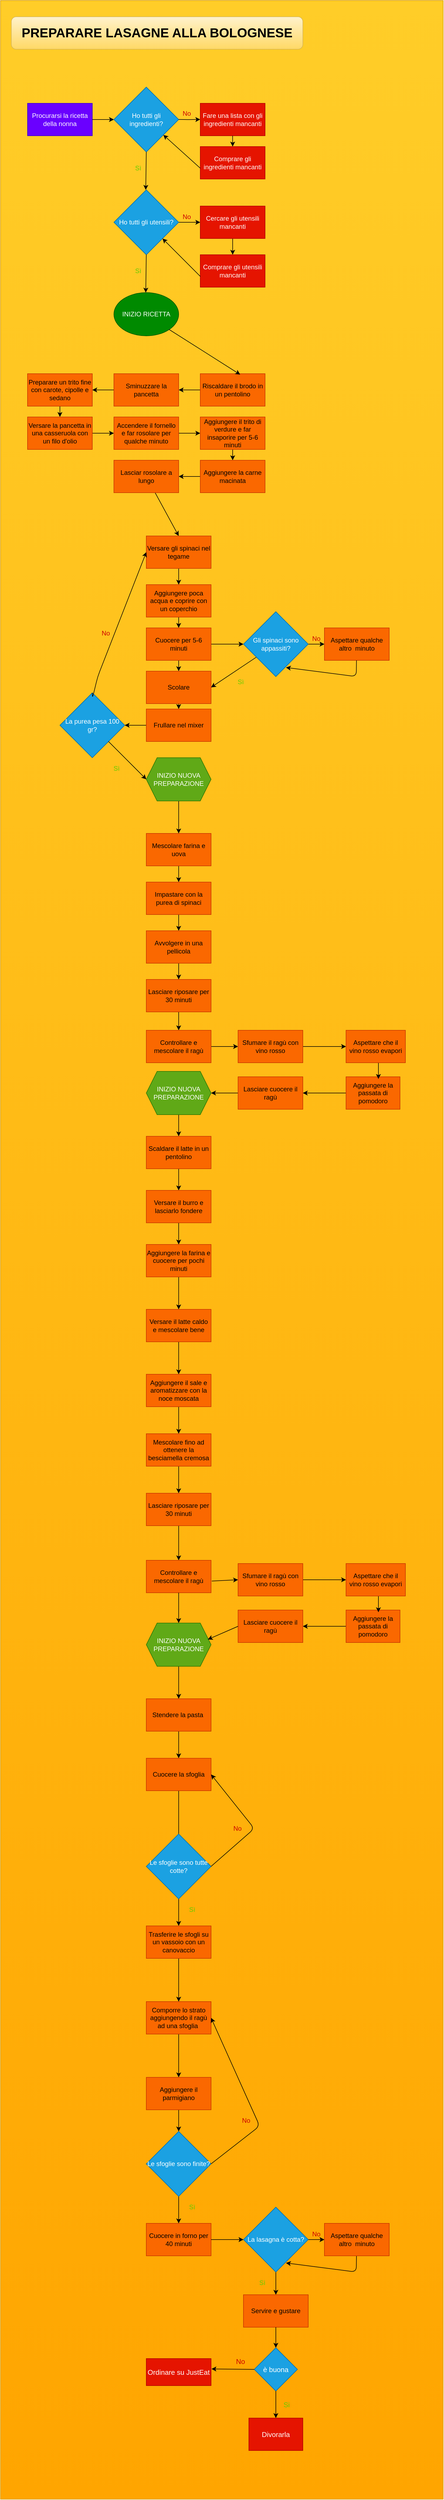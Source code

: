 <mxfile>
    <diagram id="bVFsE0yY-AD6hLbGB29M" name="Page-1">
        <mxGraphModel dx="946" dy="1599" grid="1" gridSize="10" guides="1" tooltips="1" connect="1" arrows="1" fold="1" page="1" pageScale="1" pageWidth="827" pageHeight="1169" math="0" shadow="0">
            <root>
                <mxCell id="0"/>
                <mxCell id="1" parent="0"/>
                <mxCell id="228" value="" style="rounded=0;whiteSpace=wrap;html=1;fontSize=13;fillColor=#ffcd28;gradientColor=#ffa500;strokeColor=#d79b00;" vertex="1" parent="1">
                    <mxGeometry x="60" y="-1160" width="820" height="4620" as="geometry"/>
                </mxCell>
                <mxCell id="2" value="Procurarsi la ricetta della nonna" style="rounded=0;whiteSpace=wrap;html=1;fillColor=#6a00ff;fontColor=#ffffff;strokeColor=#3700CC;" parent="1" vertex="1">
                    <mxGeometry x="110" y="-970" width="120" height="60" as="geometry"/>
                </mxCell>
                <mxCell id="3" value="" style="endArrow=classic;html=1;exitX=1;exitY=0.5;exitDx=0;exitDy=0;entryX=0;entryY=0.5;entryDx=0;entryDy=0;" parent="1" source="2" target="5" edge="1">
                    <mxGeometry width="50" height="50" relative="1" as="geometry">
                        <mxPoint x="240" y="-930" as="sourcePoint"/>
                        <mxPoint x="270" y="-930" as="targetPoint"/>
                    </mxGeometry>
                </mxCell>
                <mxCell id="5" value="Ho tutti gli ingredienti?" style="rhombus;whiteSpace=wrap;html=1;fillColor=#1ba1e2;fontColor=#ffffff;strokeColor=#006EAF;" parent="1" vertex="1">
                    <mxGeometry x="270" y="-1000" width="120" height="120" as="geometry"/>
                </mxCell>
                <mxCell id="7" value="" style="endArrow=classic;html=1;" parent="1" edge="1">
                    <mxGeometry width="50" height="50" relative="1" as="geometry">
                        <mxPoint x="390" y="-940.16" as="sourcePoint"/>
                        <mxPoint x="430" y="-940.16" as="targetPoint"/>
                        <Array as="points">
                            <mxPoint x="410" y="-939.86"/>
                        </Array>
                    </mxGeometry>
                </mxCell>
                <mxCell id="8" value="Sì" style="text;html=1;strokeColor=none;fillColor=none;align=center;verticalAlign=middle;whiteSpace=wrap;rounded=0;fontColor=#66CC00;" parent="1" vertex="1">
                    <mxGeometry x="300" y="-860" width="30" height="20" as="geometry"/>
                </mxCell>
                <mxCell id="9" value="No" style="text;html=1;strokeColor=none;fillColor=none;align=center;verticalAlign=middle;whiteSpace=wrap;rounded=0;fontColor=#CC0000;" parent="1" vertex="1">
                    <mxGeometry x="390" y="-961" width="30" height="20" as="geometry"/>
                </mxCell>
                <mxCell id="10" value="Fare una lista con gli ingredienti mancanti" style="rounded=0;whiteSpace=wrap;html=1;fillColor=#e51400;fontColor=#ffffff;strokeColor=#B20000;" parent="1" vertex="1">
                    <mxGeometry x="430" y="-970" width="120" height="60" as="geometry"/>
                </mxCell>
                <mxCell id="11" value="Comprare gli ingredienti mancanti" style="rounded=0;whiteSpace=wrap;html=1;fillColor=#e51400;fontColor=#ffffff;strokeColor=#B20000;" parent="1" vertex="1">
                    <mxGeometry x="430" y="-890" width="120" height="60" as="geometry"/>
                </mxCell>
                <mxCell id="12" value="" style="endArrow=classic;html=1;" parent="1" edge="1">
                    <mxGeometry width="50" height="50" relative="1" as="geometry">
                        <mxPoint x="330" y="-880" as="sourcePoint"/>
                        <mxPoint x="329" y="-810" as="targetPoint"/>
                    </mxGeometry>
                </mxCell>
                <mxCell id="14" value="" style="endArrow=classic;html=1;" parent="1" edge="1">
                    <mxGeometry width="50" height="50" relative="1" as="geometry">
                        <mxPoint x="489.89" y="-910" as="sourcePoint"/>
                        <mxPoint x="490" y="-890" as="targetPoint"/>
                    </mxGeometry>
                </mxCell>
                <mxCell id="22" value="" style="edgeStyle=none;html=1;" parent="1" source="16" target="20" edge="1">
                    <mxGeometry relative="1" as="geometry"/>
                </mxCell>
                <mxCell id="16" value="Riscaldare il brodo in un pentolino" style="rounded=0;whiteSpace=wrap;html=1;fillColor=#fa6800;fontColor=#000000;strokeColor=#C73500;" parent="1" vertex="1">
                    <mxGeometry x="430" y="-470" width="120" height="60" as="geometry"/>
                </mxCell>
                <mxCell id="24" value="" style="edgeStyle=none;html=1;" parent="1" source="20" target="23" edge="1">
                    <mxGeometry relative="1" as="geometry"/>
                </mxCell>
                <mxCell id="20" value="Sminuzzare la pancetta" style="rounded=0;whiteSpace=wrap;html=1;fillColor=#fa6800;fontColor=#000000;strokeColor=#C73500;" parent="1" vertex="1">
                    <mxGeometry x="270" y="-470" width="120" height="60" as="geometry"/>
                </mxCell>
                <mxCell id="26" value="" style="edgeStyle=none;html=1;" parent="1" source="23" target="25" edge="1">
                    <mxGeometry relative="1" as="geometry"/>
                </mxCell>
                <mxCell id="23" value="Preparare un trito fine con carote, cipolle e sedano" style="rounded=0;whiteSpace=wrap;html=1;fillColor=#fa6800;fontColor=#000000;strokeColor=#C73500;" parent="1" vertex="1">
                    <mxGeometry x="110" y="-470" width="120" height="60" as="geometry"/>
                </mxCell>
                <mxCell id="28" value="" style="edgeStyle=none;html=1;" parent="1" source="25" target="27" edge="1">
                    <mxGeometry relative="1" as="geometry"/>
                </mxCell>
                <mxCell id="25" value="Versare la pancetta in una casseruola con un filo d'olio" style="rounded=0;whiteSpace=wrap;html=1;fillColor=#fa6800;fontColor=#000000;strokeColor=#C73500;" parent="1" vertex="1">
                    <mxGeometry x="110" y="-390" width="120" height="60" as="geometry"/>
                </mxCell>
                <mxCell id="30" value="" style="edgeStyle=none;html=1;" parent="1" source="27" target="29" edge="1">
                    <mxGeometry relative="1" as="geometry"/>
                </mxCell>
                <mxCell id="27" value="Accendere il fornello e far rosolare per qualche minuto" style="rounded=0;whiteSpace=wrap;html=1;fillColor=#fa6800;fontColor=#000000;strokeColor=#C73500;" parent="1" vertex="1">
                    <mxGeometry x="270" y="-390" width="120" height="60" as="geometry"/>
                </mxCell>
                <mxCell id="32" value="" style="edgeStyle=none;html=1;" parent="1" source="29" target="31" edge="1">
                    <mxGeometry relative="1" as="geometry"/>
                </mxCell>
                <mxCell id="29" value="Aggiungere il trito di verdure e far insaporire per 5-6 minuti" style="rounded=0;whiteSpace=wrap;html=1;fillColor=#fa6800;fontColor=#000000;strokeColor=#C73500;" parent="1" vertex="1">
                    <mxGeometry x="430" y="-390" width="120" height="60" as="geometry"/>
                </mxCell>
                <mxCell id="34" value="" style="edgeStyle=none;html=1;" parent="1" source="31" target="33" edge="1">
                    <mxGeometry relative="1" as="geometry"/>
                </mxCell>
                <mxCell id="31" value="Aggiungere la carne macinata" style="rounded=0;whiteSpace=wrap;html=1;fillColor=#fa6800;fontColor=#000000;strokeColor=#C73500;" parent="1" vertex="1">
                    <mxGeometry x="430" y="-310" width="120" height="60" as="geometry"/>
                </mxCell>
                <mxCell id="69" value="" style="edgeStyle=none;html=1;entryX=0.5;entryY=0;entryDx=0;entryDy=0;" parent="1" source="33" target="74" edge="1">
                    <mxGeometry relative="1" as="geometry">
                        <mxPoint x="330" y="-210" as="targetPoint"/>
                    </mxGeometry>
                </mxCell>
                <mxCell id="33" value="Lasciar rosolare a lungo" style="rounded=0;whiteSpace=wrap;html=1;fillColor=#fa6800;fontColor=#000000;strokeColor=#C73500;" parent="1" vertex="1">
                    <mxGeometry x="270" y="-310" width="120" height="60" as="geometry"/>
                </mxCell>
                <mxCell id="60" value="" style="edgeStyle=none;html=1;" parent="1" source="56" target="57" edge="1">
                    <mxGeometry relative="1" as="geometry"/>
                </mxCell>
                <mxCell id="56" value="Ho tutti gli utensili?" style="rhombus;whiteSpace=wrap;html=1;fillColor=#1ba1e2;fontColor=#ffffff;strokeColor=#006EAF;" parent="1" vertex="1">
                    <mxGeometry x="270" y="-810" width="120" height="120" as="geometry"/>
                </mxCell>
                <mxCell id="62" value="" style="edgeStyle=none;html=1;" parent="1" source="57" target="58" edge="1">
                    <mxGeometry relative="1" as="geometry"/>
                </mxCell>
                <mxCell id="57" value="Cercare gli utensili mancanti" style="rounded=0;whiteSpace=wrap;html=1;fillColor=#e51400;fontColor=#ffffff;strokeColor=#B20000;" parent="1" vertex="1">
                    <mxGeometry x="430" y="-780" width="120" height="60" as="geometry"/>
                </mxCell>
                <mxCell id="58" value="Comprare gli utensili mancanti" style="rounded=0;whiteSpace=wrap;html=1;fillColor=#e51400;fontColor=#ffffff;strokeColor=#B20000;" parent="1" vertex="1">
                    <mxGeometry x="430" y="-690" width="120" height="60" as="geometry"/>
                </mxCell>
                <mxCell id="63" value="Sì" style="text;html=1;strokeColor=none;fillColor=none;align=center;verticalAlign=middle;whiteSpace=wrap;rounded=0;fontColor=#66CC00;" parent="1" vertex="1">
                    <mxGeometry x="300" y="-670" width="30" height="20" as="geometry"/>
                </mxCell>
                <mxCell id="64" value="" style="endArrow=classic;html=1;" parent="1" edge="1">
                    <mxGeometry width="50" height="50" relative="1" as="geometry">
                        <mxPoint x="330.0" y="-690" as="sourcePoint"/>
                        <mxPoint x="329" y="-620" as="targetPoint"/>
                    </mxGeometry>
                </mxCell>
                <mxCell id="65" value="" style="endArrow=classic;html=1;" parent="1" target="5" edge="1">
                    <mxGeometry width="50" height="50" relative="1" as="geometry">
                        <mxPoint x="430" y="-850" as="sourcePoint"/>
                        <mxPoint x="400" y="-900" as="targetPoint"/>
                    </mxGeometry>
                </mxCell>
                <mxCell id="66" value="" style="endArrow=classic;html=1;" parent="1" target="56" edge="1">
                    <mxGeometry width="50" height="50" relative="1" as="geometry">
                        <mxPoint x="430.0" y="-650" as="sourcePoint"/>
                        <mxPoint x="361.579" y="-711.579" as="targetPoint"/>
                    </mxGeometry>
                </mxCell>
                <mxCell id="67" value="INIZIO RICETTA" style="ellipse;whiteSpace=wrap;html=1;fillColor=#008a00;fontColor=#ffffff;strokeColor=#005700;" parent="1" vertex="1">
                    <mxGeometry x="270" y="-620" width="120" height="80" as="geometry"/>
                </mxCell>
                <mxCell id="73" value="" style="edgeStyle=none;html=1;" parent="1" source="74" target="76" edge="1">
                    <mxGeometry relative="1" as="geometry"/>
                </mxCell>
                <mxCell id="74" value="Versare gli spinaci nel tegame" style="rounded=0;whiteSpace=wrap;html=1;fillColor=#fa6800;fontColor=#000000;strokeColor=#C73500;" parent="1" vertex="1">
                    <mxGeometry x="330" y="-170" width="120" height="60" as="geometry"/>
                </mxCell>
                <mxCell id="75" value="" style="edgeStyle=none;html=1;" parent="1" source="76" target="78" edge="1">
                    <mxGeometry relative="1" as="geometry"/>
                </mxCell>
                <mxCell id="76" value="Aggiungere poca acqua e coprire con un coperchio" style="rounded=0;whiteSpace=wrap;html=1;fillColor=#fa6800;fontColor=#000000;strokeColor=#C73500;" parent="1" vertex="1">
                    <mxGeometry x="330" y="-80" width="120" height="60" as="geometry"/>
                </mxCell>
                <mxCell id="77" value="" style="edgeStyle=none;html=1;" parent="1" source="78" target="80" edge="1">
                    <mxGeometry relative="1" as="geometry"/>
                </mxCell>
                <mxCell id="87" value="" style="edgeStyle=none;html=1;" parent="1" source="78" target="86" edge="1">
                    <mxGeometry relative="1" as="geometry"/>
                </mxCell>
                <mxCell id="78" value="Cuocere per 5-6 minuti" style="rounded=0;whiteSpace=wrap;html=1;fillColor=#fa6800;fontColor=#000000;strokeColor=#C73500;" parent="1" vertex="1">
                    <mxGeometry x="330" width="120" height="60" as="geometry"/>
                </mxCell>
                <mxCell id="79" value="" style="edgeStyle=none;html=1;" parent="1" source="80" target="82" edge="1">
                    <mxGeometry relative="1" as="geometry"/>
                </mxCell>
                <mxCell id="80" value="Scolare" style="rounded=0;whiteSpace=wrap;html=1;fillColor=#fa6800;fontColor=#000000;strokeColor=#C73500;" parent="1" vertex="1">
                    <mxGeometry x="330" y="80" width="120" height="60" as="geometry"/>
                </mxCell>
                <mxCell id="106" value="" style="edgeStyle=none;html=1;" parent="1" source="82" target="97" edge="1">
                    <mxGeometry relative="1" as="geometry"/>
                </mxCell>
                <mxCell id="82" value="Frullare nel mixer" style="rounded=0;whiteSpace=wrap;html=1;fillColor=#fa6800;fontColor=#000000;strokeColor=#C73500;" parent="1" vertex="1">
                    <mxGeometry x="330" y="150" width="120" height="60" as="geometry"/>
                </mxCell>
                <mxCell id="89" value="" style="edgeStyle=none;html=1;entryX=1;entryY=0.5;entryDx=0;entryDy=0;" parent="1" source="86" target="80" edge="1">
                    <mxGeometry relative="1" as="geometry">
                        <mxPoint x="570" y="119" as="targetPoint"/>
                    </mxGeometry>
                </mxCell>
                <mxCell id="91" value="" style="edgeStyle=none;html=1;" parent="1" source="86" edge="1">
                    <mxGeometry relative="1" as="geometry">
                        <mxPoint x="660" y="30" as="targetPoint"/>
                    </mxGeometry>
                </mxCell>
                <mxCell id="86" value="Gli spinaci sono appassiti?" style="rhombus;whiteSpace=wrap;html=1;fillColor=#1ba1e2;fontColor=#ffffff;strokeColor=#006EAF;" parent="1" vertex="1">
                    <mxGeometry x="510" y="-30" width="120" height="120" as="geometry"/>
                </mxCell>
                <mxCell id="90" value="Aspettare qualche altro&amp;nbsp; minuto" style="rounded=0;whiteSpace=wrap;html=1;fillColor=#fa6800;fontColor=#000000;strokeColor=#C73500;" parent="1" vertex="1">
                    <mxGeometry x="660" width="120" height="60" as="geometry"/>
                </mxCell>
                <mxCell id="92" value="" style="endArrow=classic;html=1;entryX=0.656;entryY=0.86;entryDx=0;entryDy=0;entryPerimeter=0;" parent="1" target="86" edge="1">
                    <mxGeometry width="50" height="50" relative="1" as="geometry">
                        <mxPoint x="719.38" y="60" as="sourcePoint"/>
                        <mxPoint x="719" y="105" as="targetPoint"/>
                        <Array as="points">
                            <mxPoint x="719" y="90"/>
                        </Array>
                    </mxGeometry>
                </mxCell>
                <mxCell id="93" value="No" style="text;html=1;strokeColor=none;fillColor=none;align=center;verticalAlign=middle;whiteSpace=wrap;rounded=0;fontColor=#CC0000;" parent="1" vertex="1">
                    <mxGeometry x="630" y="10" width="30" height="20" as="geometry"/>
                </mxCell>
                <mxCell id="94" value="Sì" style="text;html=1;strokeColor=none;fillColor=none;align=center;verticalAlign=middle;whiteSpace=wrap;rounded=0;fontColor=#66CC00;" parent="1" vertex="1">
                    <mxGeometry x="490" y="90" width="30" height="20" as="geometry"/>
                </mxCell>
                <mxCell id="97" value="La purea pesa 100 gr?" style="rhombus;whiteSpace=wrap;html=1;fillColor=#1ba1e2;fontColor=#ffffff;strokeColor=#006EAF;" parent="1" vertex="1">
                    <mxGeometry x="170" y="120" width="120" height="120" as="geometry"/>
                </mxCell>
                <mxCell id="101" value="" style="endArrow=classic;html=1;entryX=0;entryY=0.5;entryDx=0;entryDy=0;exitX=0.5;exitY=0;exitDx=0;exitDy=0;" parent="1" source="97" target="74" edge="1">
                    <mxGeometry width="50" height="50" relative="1" as="geometry">
                        <mxPoint x="230" y="130" as="sourcePoint"/>
                        <mxPoint x="230" y="-140" as="targetPoint"/>
                        <Array as="points">
                            <mxPoint x="230.28" y="130"/>
                            <mxPoint x="240" y="90"/>
                        </Array>
                    </mxGeometry>
                </mxCell>
                <mxCell id="102" value="No" style="text;html=1;strokeColor=none;fillColor=none;align=center;verticalAlign=middle;whiteSpace=wrap;rounded=0;fontColor=#CC0000;" parent="1" vertex="1">
                    <mxGeometry x="240" width="30" height="20" as="geometry"/>
                </mxCell>
                <mxCell id="103" value="Sì" style="text;html=1;strokeColor=none;fillColor=none;align=center;verticalAlign=middle;whiteSpace=wrap;rounded=0;fontColor=#66CC00;" parent="1" vertex="1">
                    <mxGeometry x="260" y="250" width="30" height="20" as="geometry"/>
                </mxCell>
                <mxCell id="109" value="" style="edgeStyle=none;html=1;" parent="1" source="104" target="108" edge="1">
                    <mxGeometry relative="1" as="geometry"/>
                </mxCell>
                <mxCell id="104" value="Mescolare farina e uova" style="rounded=0;whiteSpace=wrap;html=1;fillColor=#fa6800;fontColor=#000000;strokeColor=#C73500;" parent="1" vertex="1">
                    <mxGeometry x="330" y="380" width="120" height="60" as="geometry"/>
                </mxCell>
                <mxCell id="111" value="" style="edgeStyle=none;html=1;" parent="1" source="108" target="110" edge="1">
                    <mxGeometry relative="1" as="geometry"/>
                </mxCell>
                <mxCell id="108" value="Impastare con la purea di spinaci" style="whiteSpace=wrap;html=1;rounded=0;fillColor=#fa6800;fontColor=#000000;strokeColor=#C73500;" parent="1" vertex="1">
                    <mxGeometry x="330" y="470" width="120" height="60" as="geometry"/>
                </mxCell>
                <mxCell id="113" value="" style="edgeStyle=none;html=1;" parent="1" source="110" target="112" edge="1">
                    <mxGeometry relative="1" as="geometry"/>
                </mxCell>
                <mxCell id="110" value="Avvolgere in una pellicola" style="whiteSpace=wrap;html=1;rounded=0;fillColor=#fa6800;fontColor=#000000;strokeColor=#C73500;" parent="1" vertex="1">
                    <mxGeometry x="330" y="560" width="120" height="60" as="geometry"/>
                </mxCell>
                <mxCell id="123" value="" style="edgeStyle=none;html=1;" parent="1" source="112" target="122" edge="1">
                    <mxGeometry relative="1" as="geometry"/>
                </mxCell>
                <mxCell id="112" value="Lasciare riposare per 30 minuti" style="whiteSpace=wrap;html=1;rounded=0;fillColor=#fa6800;fontColor=#000000;strokeColor=#C73500;" parent="1" vertex="1">
                    <mxGeometry x="330" y="650" width="120" height="60" as="geometry"/>
                </mxCell>
                <mxCell id="117" value="" style="edgeStyle=none;html=1;" parent="1" source="115" target="104" edge="1">
                    <mxGeometry relative="1" as="geometry"/>
                </mxCell>
                <mxCell id="115" value="&lt;span&gt;INIZIO NUOVA PREPARAZIONE&lt;/span&gt;" style="shape=hexagon;perimeter=hexagonPerimeter2;whiteSpace=wrap;html=1;fixedSize=1;fillColor=#60a917;fontColor=#ffffff;strokeColor=#2D7600;" parent="1" vertex="1">
                    <mxGeometry x="330" y="240" width="120" height="80" as="geometry"/>
                </mxCell>
                <mxCell id="116" value="" style="edgeStyle=none;html=1;entryX=0;entryY=0.5;entryDx=0;entryDy=0;" parent="1" source="97" target="115" edge="1">
                    <mxGeometry relative="1" as="geometry">
                        <mxPoint x="297" y="290" as="sourcePoint"/>
                        <mxPoint x="350" y="350" as="targetPoint"/>
                    </mxGeometry>
                </mxCell>
                <mxCell id="118" value="" style="edgeStyle=none;html=1;" parent="1" source="119" edge="1">
                    <mxGeometry relative="1" as="geometry">
                        <mxPoint x="390" y="883.5" as="targetPoint"/>
                    </mxGeometry>
                </mxCell>
                <mxCell id="126" value="" style="edgeStyle=none;html=1;" parent="1" source="119" target="124" edge="1">
                    <mxGeometry relative="1" as="geometry"/>
                </mxCell>
                <mxCell id="119" value="&lt;span&gt;INIZIO NUOVA PREPARAZIONE&lt;/span&gt;" style="shape=hexagon;perimeter=hexagonPerimeter2;whiteSpace=wrap;html=1;fixedSize=1;fillColor=#60a917;fontColor=#ffffff;strokeColor=#2D7600;" parent="1" vertex="1">
                    <mxGeometry x="330" y="820" width="120" height="80" as="geometry"/>
                </mxCell>
                <mxCell id="203" value="" style="edgeStyle=none;html=1;" parent="1" source="122" target="201" edge="1">
                    <mxGeometry relative="1" as="geometry"/>
                </mxCell>
                <mxCell id="122" value="Controllare e mescolare il ragù" style="rounded=0;whiteSpace=wrap;html=1;fillColor=#fa6800;fontColor=#000000;strokeColor=#C73500;" parent="1" vertex="1">
                    <mxGeometry x="330" y="744" width="120" height="60" as="geometry"/>
                </mxCell>
                <mxCell id="128" value="" style="edgeStyle=none;html=1;" parent="1" source="124" target="127" edge="1">
                    <mxGeometry relative="1" as="geometry"/>
                </mxCell>
                <mxCell id="124" value="Scaldare il latte in un pentolino" style="rounded=0;whiteSpace=wrap;html=1;fillColor=#fa6800;fontColor=#000000;strokeColor=#C73500;" parent="1" vertex="1">
                    <mxGeometry x="330" y="940" width="120" height="60" as="geometry"/>
                </mxCell>
                <mxCell id="130" value="" style="edgeStyle=none;html=1;" parent="1" source="127" target="129" edge="1">
                    <mxGeometry relative="1" as="geometry"/>
                </mxCell>
                <mxCell id="127" value="Versare il burro e lasciarlo fondere" style="rounded=0;whiteSpace=wrap;html=1;fillColor=#fa6800;fontColor=#000000;strokeColor=#C73500;" parent="1" vertex="1">
                    <mxGeometry x="330" y="1040" width="120" height="60" as="geometry"/>
                </mxCell>
                <mxCell id="132" value="" style="edgeStyle=none;html=1;" parent="1" source="129" target="131" edge="1">
                    <mxGeometry relative="1" as="geometry"/>
                </mxCell>
                <mxCell id="129" value="Aggiungere la farina e cuocere per pochi minuti" style="rounded=0;whiteSpace=wrap;html=1;fillColor=#fa6800;fontColor=#000000;strokeColor=#C73500;" parent="1" vertex="1">
                    <mxGeometry x="330" y="1140" width="120" height="60" as="geometry"/>
                </mxCell>
                <mxCell id="134" value="" style="edgeStyle=none;html=1;" parent="1" source="131" target="133" edge="1">
                    <mxGeometry relative="1" as="geometry"/>
                </mxCell>
                <mxCell id="131" value="Versare il latte caldo e mescolare bene" style="rounded=0;whiteSpace=wrap;html=1;fillColor=#fa6800;fontColor=#000000;strokeColor=#C73500;" parent="1" vertex="1">
                    <mxGeometry x="330" y="1260" width="120" height="60" as="geometry"/>
                </mxCell>
                <mxCell id="136" value="" style="edgeStyle=none;html=1;" parent="1" source="133" target="135" edge="1">
                    <mxGeometry relative="1" as="geometry"/>
                </mxCell>
                <mxCell id="133" value="Aggiungere il sale e aromatizzare con la noce moscata" style="rounded=0;whiteSpace=wrap;html=1;fillColor=#fa6800;fontColor=#000000;strokeColor=#C73500;" parent="1" vertex="1">
                    <mxGeometry x="330" y="1380" width="120" height="60" as="geometry"/>
                </mxCell>
                <mxCell id="146" value="" style="edgeStyle=none;html=1;" parent="1" source="135" target="144" edge="1">
                    <mxGeometry relative="1" as="geometry"/>
                </mxCell>
                <mxCell id="135" value="Mescolare fino ad ottenere la besciamella cremosa" style="rounded=0;whiteSpace=wrap;html=1;fillColor=#fa6800;fontColor=#000000;strokeColor=#C73500;" parent="1" vertex="1">
                    <mxGeometry x="330" y="1490" width="120" height="60" as="geometry"/>
                </mxCell>
                <mxCell id="137" value="" style="edgeStyle=none;html=1;" parent="1" edge="1">
                    <mxGeometry relative="1" as="geometry">
                        <mxPoint x="520" y="2710" as="sourcePoint"/>
                    </mxGeometry>
                </mxCell>
                <mxCell id="139" value="" style="edgeStyle=none;html=1;" parent="1" edge="1">
                    <mxGeometry relative="1" as="geometry">
                        <mxPoint x="580" y="2770" as="sourcePoint"/>
                    </mxGeometry>
                </mxCell>
                <mxCell id="141" value="" style="edgeStyle=none;html=1;" parent="1" edge="1">
                    <mxGeometry relative="1" as="geometry">
                        <mxPoint x="740" y="2770" as="sourcePoint"/>
                    </mxGeometry>
                </mxCell>
                <mxCell id="147" value="" style="edgeStyle=none;html=1;" parent="1" source="144" target="145" edge="1">
                    <mxGeometry relative="1" as="geometry"/>
                </mxCell>
                <mxCell id="144" value="Lasciare riposare per 30 minuti" style="whiteSpace=wrap;html=1;rounded=0;fillColor=#fa6800;fontColor=#000000;strokeColor=#C73500;" parent="1" vertex="1">
                    <mxGeometry x="330" y="1600" width="120" height="60" as="geometry"/>
                </mxCell>
                <mxCell id="145" value="Controllare e mescolare il ragù" style="rounded=0;whiteSpace=wrap;html=1;fillColor=#fa6800;fontColor=#000000;strokeColor=#C73500;" parent="1" vertex="1">
                    <mxGeometry x="330" y="1724" width="120" height="60" as="geometry"/>
                </mxCell>
                <mxCell id="152" value="" style="edgeStyle=none;html=1;" parent="1" source="149" target="151" edge="1">
                    <mxGeometry relative="1" as="geometry">
                        <Array as="points"/>
                    </mxGeometry>
                </mxCell>
                <mxCell id="149" value="&lt;span&gt;INIZIO NUOVA PREPARAZIONE&lt;/span&gt;" style="shape=hexagon;perimeter=hexagonPerimeter2;whiteSpace=wrap;html=1;fixedSize=1;fillColor=#60a917;fontColor=#ffffff;strokeColor=#2D7600;" parent="1" vertex="1">
                    <mxGeometry x="330" y="1840" width="120" height="80" as="geometry"/>
                </mxCell>
                <mxCell id="150" value="" style="edgeStyle=none;html=1;exitX=0.5;exitY=1;exitDx=0;exitDy=0;" parent="1" target="149" edge="1" source="145">
                    <mxGeometry relative="1" as="geometry">
                        <mxPoint x="390" y="1884.0" as="sourcePoint"/>
                        <Array as="points"/>
                    </mxGeometry>
                </mxCell>
                <mxCell id="156" value="" style="edgeStyle=none;html=1;" parent="1" source="151" target="155" edge="1">
                    <mxGeometry relative="1" as="geometry"/>
                </mxCell>
                <mxCell id="151" value="Stendere la pasta&amp;nbsp;" style="rounded=0;whiteSpace=wrap;html=1;fillColor=#fa6800;fontColor=#000000;strokeColor=#C73500;" parent="1" vertex="1">
                    <mxGeometry x="330" y="1980" width="120" height="60" as="geometry"/>
                </mxCell>
                <mxCell id="158" value="" style="edgeStyle=none;html=1;" parent="1" source="155" edge="1">
                    <mxGeometry relative="1" as="geometry">
                        <mxPoint x="390.0" y="2260.0" as="targetPoint"/>
                    </mxGeometry>
                </mxCell>
                <mxCell id="155" value="Cuocere la sfoglia" style="rounded=0;whiteSpace=wrap;html=1;fillColor=#fa6800;fontColor=#000000;strokeColor=#C73500;" parent="1" vertex="1">
                    <mxGeometry x="330" y="2090" width="120" height="60" as="geometry"/>
                </mxCell>
                <mxCell id="161" value="" style="edgeStyle=none;html=1;" parent="1" target="168" edge="1">
                    <mxGeometry relative="1" as="geometry">
                        <mxPoint x="450" y="2290" as="sourcePoint"/>
                    </mxGeometry>
                </mxCell>
                <mxCell id="166" value="No" style="text;html=1;strokeColor=none;fillColor=none;align=center;verticalAlign=middle;whiteSpace=wrap;rounded=0;fontColor=#CC0000;" parent="1" vertex="1">
                    <mxGeometry x="484" y="2210" width="30" height="20" as="geometry"/>
                </mxCell>
                <mxCell id="167" value="Sì" style="text;html=1;strokeColor=none;fillColor=none;align=center;verticalAlign=middle;whiteSpace=wrap;rounded=0;fontColor=#66CC00;" parent="1" vertex="1">
                    <mxGeometry x="400" y="2360" width="30" height="20" as="geometry"/>
                </mxCell>
                <mxCell id="175" value="" style="edgeStyle=none;html=1;" parent="1" source="168" target="169" edge="1">
                    <mxGeometry relative="1" as="geometry"/>
                </mxCell>
                <mxCell id="168" value="Le sfoglie sono tutte cotte?" style="rhombus;whiteSpace=wrap;html=1;fillColor=#1ba1e2;fontColor=#ffffff;strokeColor=#006EAF;" parent="1" vertex="1">
                    <mxGeometry x="330" y="2230" width="120" height="120" as="geometry"/>
                </mxCell>
                <mxCell id="174" value="" style="edgeStyle=none;html=1;" parent="1" source="169" target="173" edge="1">
                    <mxGeometry relative="1" as="geometry"/>
                </mxCell>
                <mxCell id="169" value="Trasferire le sfogli su un vassoio con un canovaccio" style="rounded=0;whiteSpace=wrap;html=1;fillColor=#fa6800;fontColor=#000000;strokeColor=#C73500;" parent="1" vertex="1">
                    <mxGeometry x="330" y="2400" width="120" height="60" as="geometry"/>
                </mxCell>
                <mxCell id="178" value="" style="edgeStyle=none;html=1;" parent="1" source="173" target="177" edge="1">
                    <mxGeometry relative="1" as="geometry"/>
                </mxCell>
                <mxCell id="173" value="Comporre lo strato aggiungendo il ragù ad una sfoglia&amp;nbsp;" style="rounded=0;whiteSpace=wrap;html=1;fillColor=#fa6800;fontColor=#000000;strokeColor=#C73500;" parent="1" vertex="1">
                    <mxGeometry x="330" y="2540" width="120" height="60" as="geometry"/>
                </mxCell>
                <mxCell id="176" value="" style="endArrow=classic;html=1;exitX=1;exitY=0.5;exitDx=0;exitDy=0;entryX=1;entryY=0.5;entryDx=0;entryDy=0;" parent="1" source="168" target="155" edge="1">
                    <mxGeometry width="50" height="50" relative="1" as="geometry">
                        <mxPoint x="560" y="2280" as="sourcePoint"/>
                        <mxPoint x="610" y="2290" as="targetPoint"/>
                        <Array as="points">
                            <mxPoint x="530" y="2220"/>
                        </Array>
                    </mxGeometry>
                </mxCell>
                <mxCell id="181" value="" style="edgeStyle=none;html=1;" parent="1" source="177" target="179" edge="1">
                    <mxGeometry relative="1" as="geometry"/>
                </mxCell>
                <mxCell id="177" value="Aggiungere il parmigiano" style="rounded=0;whiteSpace=wrap;html=1;fillColor=#fa6800;fontColor=#000000;strokeColor=#C73500;" parent="1" vertex="1">
                    <mxGeometry x="330" y="2680" width="120" height="60" as="geometry"/>
                </mxCell>
                <mxCell id="185" value="" style="edgeStyle=none;html=1;" parent="1" source="179" target="183" edge="1">
                    <mxGeometry relative="1" as="geometry"/>
                </mxCell>
                <mxCell id="179" value="Le sfoglie sono finite?" style="rhombus;whiteSpace=wrap;html=1;fillColor=#1ba1e2;fontColor=#ffffff;strokeColor=#006EAF;" parent="1" vertex="1">
                    <mxGeometry x="330" y="2780" width="120" height="120" as="geometry"/>
                </mxCell>
                <mxCell id="180" value="" style="endArrow=classic;html=1;exitX=1;exitY=0.5;exitDx=0;exitDy=0;entryX=1;entryY=0.5;entryDx=0;entryDy=0;" parent="1" source="179" target="173" edge="1">
                    <mxGeometry width="50" height="50" relative="1" as="geometry">
                        <mxPoint x="570" y="2830" as="sourcePoint"/>
                        <mxPoint x="540" y="2480" as="targetPoint"/>
                        <Array as="points">
                            <mxPoint x="540" y="2770"/>
                        </Array>
                    </mxGeometry>
                </mxCell>
                <mxCell id="182" value="No" style="text;html=1;strokeColor=none;fillColor=none;align=center;verticalAlign=middle;whiteSpace=wrap;rounded=0;fontColor=#CC0000;" parent="1" vertex="1">
                    <mxGeometry x="500" y="2750" width="30" height="20" as="geometry"/>
                </mxCell>
                <mxCell id="183" value="Cuocere in forno per 40 minuti" style="rounded=0;whiteSpace=wrap;html=1;fillColor=#fa6800;fontColor=#000000;strokeColor=#C73500;" parent="1" vertex="1">
                    <mxGeometry x="330" y="2950" width="120" height="60" as="geometry"/>
                </mxCell>
                <mxCell id="184" value="Sì" style="text;html=1;strokeColor=none;fillColor=none;align=center;verticalAlign=middle;whiteSpace=wrap;rounded=0;fontColor=#66CC00;" parent="1" vertex="1">
                    <mxGeometry x="400" y="2910" width="30" height="20" as="geometry"/>
                </mxCell>
                <mxCell id="186" value="" style="edgeStyle=none;html=1;" parent="1" target="187" edge="1">
                    <mxGeometry relative="1" as="geometry">
                        <mxPoint x="450" y="2980" as="sourcePoint"/>
                    </mxGeometry>
                </mxCell>
                <mxCell id="191" value="" style="edgeStyle=none;html=1;" parent="1" source="187" target="189" edge="1">
                    <mxGeometry relative="1" as="geometry"/>
                </mxCell>
                <mxCell id="193" value="" style="edgeStyle=none;html=1;" parent="1" source="187" target="192" edge="1">
                    <mxGeometry relative="1" as="geometry"/>
                </mxCell>
                <mxCell id="187" value="La lasagna è cotta?" style="rhombus;whiteSpace=wrap;html=1;fillColor=#1ba1e2;fontColor=#ffffff;strokeColor=#006EAF;" parent="1" vertex="1">
                    <mxGeometry x="510" y="2920" width="120" height="120" as="geometry"/>
                </mxCell>
                <mxCell id="188" value="" style="endArrow=classic;html=1;entryX=0.656;entryY=0.86;entryDx=0;entryDy=0;entryPerimeter=0;" parent="1" target="187" edge="1">
                    <mxGeometry width="50" height="50" relative="1" as="geometry">
                        <mxPoint x="719.38" y="3010" as="sourcePoint"/>
                        <mxPoint x="719" y="3055" as="targetPoint"/>
                        <Array as="points">
                            <mxPoint x="719" y="3040"/>
                        </Array>
                    </mxGeometry>
                </mxCell>
                <mxCell id="189" value="Aspettare qualche altro&amp;nbsp; minuto" style="rounded=0;whiteSpace=wrap;html=1;fillColor=#fa6800;fontColor=#000000;strokeColor=#C73500;" parent="1" vertex="1">
                    <mxGeometry x="660" y="2950" width="120" height="60" as="geometry"/>
                </mxCell>
                <mxCell id="190" value="No" style="text;html=1;strokeColor=none;fillColor=none;align=center;verticalAlign=middle;whiteSpace=wrap;rounded=0;fontColor=#CC0000;" parent="1" vertex="1">
                    <mxGeometry x="630" y="2960" width="30" height="20" as="geometry"/>
                </mxCell>
                <mxCell id="192" value="Servire e gustare" style="whiteSpace=wrap;html=1;fillColor=#fa6800;fontColor=#000000;strokeColor=#C73500;" parent="1" vertex="1">
                    <mxGeometry x="510" y="3082" width="120" height="60" as="geometry"/>
                </mxCell>
                <mxCell id="194" value="Sì" style="text;html=1;strokeColor=none;fillColor=none;align=center;verticalAlign=middle;whiteSpace=wrap;rounded=0;fontColor=#66CC00;" parent="1" vertex="1">
                    <mxGeometry x="530" y="3050" width="30" height="20" as="geometry"/>
                </mxCell>
                <mxCell id="206" value="" style="edgeStyle=none;html=1;" parent="1" target="202" edge="1">
                    <mxGeometry relative="1" as="geometry">
                        <mxPoint x="700" y="860" as="sourcePoint"/>
                    </mxGeometry>
                </mxCell>
                <mxCell id="199" value="Aggiungere la passata di pomodoro" style="rounded=0;whiteSpace=wrap;html=1;fillColor=#fa6800;fontColor=#000000;strokeColor=#C73500;" parent="1" vertex="1">
                    <mxGeometry x="700" y="830" width="100" height="60" as="geometry"/>
                </mxCell>
                <mxCell id="205" value="" style="edgeStyle=none;html=1;" parent="1" edge="1">
                    <mxGeometry relative="1" as="geometry">
                        <mxPoint x="760" y="804" as="sourcePoint"/>
                        <mxPoint x="760" y="834" as="targetPoint"/>
                    </mxGeometry>
                </mxCell>
                <mxCell id="200" value="Aspettare che il vino rosso evapori" style="rounded=0;whiteSpace=wrap;html=1;fillColor=#fa6800;fontColor=#000000;strokeColor=#C73500;" parent="1" vertex="1">
                    <mxGeometry x="700" y="744" width="110" height="60" as="geometry"/>
                </mxCell>
                <mxCell id="204" value="" style="edgeStyle=none;html=1;" parent="1" source="201" edge="1">
                    <mxGeometry relative="1" as="geometry">
                        <mxPoint x="700" y="774" as="targetPoint"/>
                    </mxGeometry>
                </mxCell>
                <mxCell id="201" value="Sfumare il ragù con vino rosso" style="rounded=0;whiteSpace=wrap;html=1;fillColor=#fa6800;fontColor=#000000;strokeColor=#C73500;" parent="1" vertex="1">
                    <mxGeometry x="500" y="744" width="120" height="60" as="geometry"/>
                </mxCell>
                <mxCell id="207" value="" style="edgeStyle=none;html=1;" parent="1" source="202" target="119" edge="1">
                    <mxGeometry relative="1" as="geometry"/>
                </mxCell>
                <mxCell id="202" value="Lasciare cuocere il ragù" style="rounded=0;whiteSpace=wrap;html=1;fillColor=#fa6800;fontColor=#000000;strokeColor=#C73500;" parent="1" vertex="1">
                    <mxGeometry x="500" y="830" width="120" height="60" as="geometry"/>
                </mxCell>
                <mxCell id="208" value="" style="endArrow=classic;html=1;entryX=0.616;entryY=0.026;entryDx=0;entryDy=0;entryPerimeter=0;exitX=1;exitY=1;exitDx=0;exitDy=0;" parent="1" source="67" target="16" edge="1">
                    <mxGeometry width="50" height="50" relative="1" as="geometry">
                        <mxPoint x="440" y="-560" as="sourcePoint"/>
                        <mxPoint x="490" y="-610" as="targetPoint"/>
                    </mxGeometry>
                </mxCell>
                <mxCell id="209" value="&lt;h1&gt;PREPARARE LASAGNE ALLA BOLOGNESE&lt;/h1&gt;" style="rounded=1;whiteSpace=wrap;html=1;fillColor=#fff2cc;gradientColor=#ffd966;strokeColor=#d6b656;fontColor=#000000;" vertex="1" parent="1">
                    <mxGeometry x="80" y="-1130" width="540" height="60" as="geometry"/>
                </mxCell>
                <mxCell id="210" value="" style="edgeStyle=none;html=1;" edge="1" parent="1" target="216">
                    <mxGeometry relative="1" as="geometry">
                        <mxPoint x="700" y="1846" as="sourcePoint"/>
                    </mxGeometry>
                </mxCell>
                <mxCell id="211" value="Aggiungere la passata di pomodoro" style="rounded=0;whiteSpace=wrap;html=1;fillColor=#fa6800;fontColor=#000000;strokeColor=#C73500;" vertex="1" parent="1">
                    <mxGeometry x="700" y="1816" width="100" height="60" as="geometry"/>
                </mxCell>
                <mxCell id="212" value="" style="edgeStyle=none;html=1;" edge="1" parent="1">
                    <mxGeometry relative="1" as="geometry">
                        <mxPoint x="760" y="1790" as="sourcePoint"/>
                        <mxPoint x="760" y="1820" as="targetPoint"/>
                    </mxGeometry>
                </mxCell>
                <mxCell id="213" value="Aspettare che il vino rosso evapori" style="rounded=0;whiteSpace=wrap;html=1;fillColor=#fa6800;fontColor=#000000;strokeColor=#C73500;" vertex="1" parent="1">
                    <mxGeometry x="700" y="1730" width="110" height="60" as="geometry"/>
                </mxCell>
                <mxCell id="214" value="" style="edgeStyle=none;html=1;" edge="1" parent="1" source="215">
                    <mxGeometry relative="1" as="geometry">
                        <mxPoint x="700" y="1760" as="targetPoint"/>
                    </mxGeometry>
                </mxCell>
                <mxCell id="215" value="Sfumare il ragù con vino rosso" style="rounded=0;whiteSpace=wrap;html=1;fillColor=#fa6800;fontColor=#000000;strokeColor=#C73500;" vertex="1" parent="1">
                    <mxGeometry x="500" y="1730" width="120" height="60" as="geometry"/>
                </mxCell>
                <mxCell id="216" value="Lasciare cuocere il ragù" style="rounded=0;whiteSpace=wrap;html=1;fillColor=#fa6800;fontColor=#000000;strokeColor=#C73500;" vertex="1" parent="1">
                    <mxGeometry x="500" y="1816" width="120" height="60" as="geometry"/>
                </mxCell>
                <mxCell id="217" value="" style="endArrow=classic;html=1;fontSize=13;exitX=1.011;exitY=0.639;exitDx=0;exitDy=0;exitPerimeter=0;entryX=0;entryY=0.5;entryDx=0;entryDy=0;" edge="1" parent="1" source="145" target="215">
                    <mxGeometry width="50" height="50" relative="1" as="geometry">
                        <mxPoint x="450" y="1853.5" as="sourcePoint"/>
                        <mxPoint x="500" y="1853.5" as="targetPoint"/>
                        <Array as="points"/>
                    </mxGeometry>
                </mxCell>
                <mxCell id="218" value="" style="endArrow=classic;html=1;fontSize=13;exitX=0;exitY=0.5;exitDx=0;exitDy=0;entryX=0.95;entryY=0.379;entryDx=0;entryDy=0;entryPerimeter=0;" edge="1" parent="1" source="216" target="149">
                    <mxGeometry width="50" height="50" relative="1" as="geometry">
                        <mxPoint x="470" y="1920" as="sourcePoint"/>
                        <mxPoint x="500" y="1910" as="targetPoint"/>
                        <Array as="points"/>
                    </mxGeometry>
                </mxCell>
                <mxCell id="219" value="è buona" style="rhombus;whiteSpace=wrap;html=1;fontSize=13;fillColor=#1ba1e2;fontColor=#ffffff;strokeColor=#006EAF;" vertex="1" parent="1">
                    <mxGeometry x="530" y="3180" width="80" height="80" as="geometry"/>
                </mxCell>
                <mxCell id="220" value="" style="endArrow=classic;html=1;fontSize=13;exitX=0.5;exitY=1;exitDx=0;exitDy=0;entryX=0.5;entryY=0;entryDx=0;entryDy=0;" edge="1" parent="1" source="192" target="219">
                    <mxGeometry width="50" height="50" relative="1" as="geometry">
                        <mxPoint x="470" y="3220" as="sourcePoint"/>
                        <mxPoint x="520" y="3170" as="targetPoint"/>
                    </mxGeometry>
                </mxCell>
                <mxCell id="221" value="" style="endArrow=classic;html=1;fontSize=13;exitX=0.5;exitY=1;exitDx=0;exitDy=0;" edge="1" parent="1" source="219">
                    <mxGeometry width="50" height="50" relative="1" as="geometry">
                        <mxPoint x="490" y="3200" as="sourcePoint"/>
                        <mxPoint x="570" y="3310" as="targetPoint"/>
                    </mxGeometry>
                </mxCell>
                <mxCell id="222" value="Si" style="text;html=1;strokeColor=none;fillColor=none;align=center;verticalAlign=middle;whiteSpace=wrap;rounded=0;fontSize=13;fontColor=#66CC00;" vertex="1" parent="1">
                    <mxGeometry x="560" y="3270" width="60" height="30" as="geometry"/>
                </mxCell>
                <mxCell id="223" value="Divorarla" style="rounded=0;whiteSpace=wrap;html=1;fontSize=13;fillColor=#e51400;fontColor=#ffffff;strokeColor=#B20000;" vertex="1" parent="1">
                    <mxGeometry x="520" y="3310" width="100" height="60" as="geometry"/>
                </mxCell>
                <mxCell id="224" value="No" style="text;html=1;align=center;verticalAlign=middle;whiteSpace=wrap;rounded=0;fontSize=13;fontColor=#CC0000;" vertex="1" parent="1">
                    <mxGeometry x="480" y="3190" width="49" height="30" as="geometry"/>
                </mxCell>
                <mxCell id="225" value="" style="endArrow=classic;html=1;fontSize=13;exitX=0;exitY=0.5;exitDx=0;exitDy=0;entryX=1.006;entryY=0.383;entryDx=0;entryDy=0;entryPerimeter=0;" edge="1" parent="1" source="219" target="226">
                    <mxGeometry width="50" height="50" relative="1" as="geometry">
                        <mxPoint x="470" y="3220" as="sourcePoint"/>
                        <mxPoint x="470" y="3228" as="targetPoint"/>
                    </mxGeometry>
                </mxCell>
                <mxCell id="226" value="Ordinare su JustEat" style="rounded=0;whiteSpace=wrap;html=1;fontSize=13;fillColor=#e51400;fontColor=#ffffff;strokeColor=#B20000;" vertex="1" parent="1">
                    <mxGeometry x="330" y="3200" width="120" height="50" as="geometry"/>
                </mxCell>
                <mxCell id="227" value="No" style="text;html=1;strokeColor=none;fillColor=none;align=center;verticalAlign=middle;whiteSpace=wrap;rounded=0;fontColor=#CC0000;" vertex="1" parent="1">
                    <mxGeometry x="390" y="-770" width="30" height="20" as="geometry"/>
                </mxCell>
            </root>
        </mxGraphModel>
    </diagram>
</mxfile>